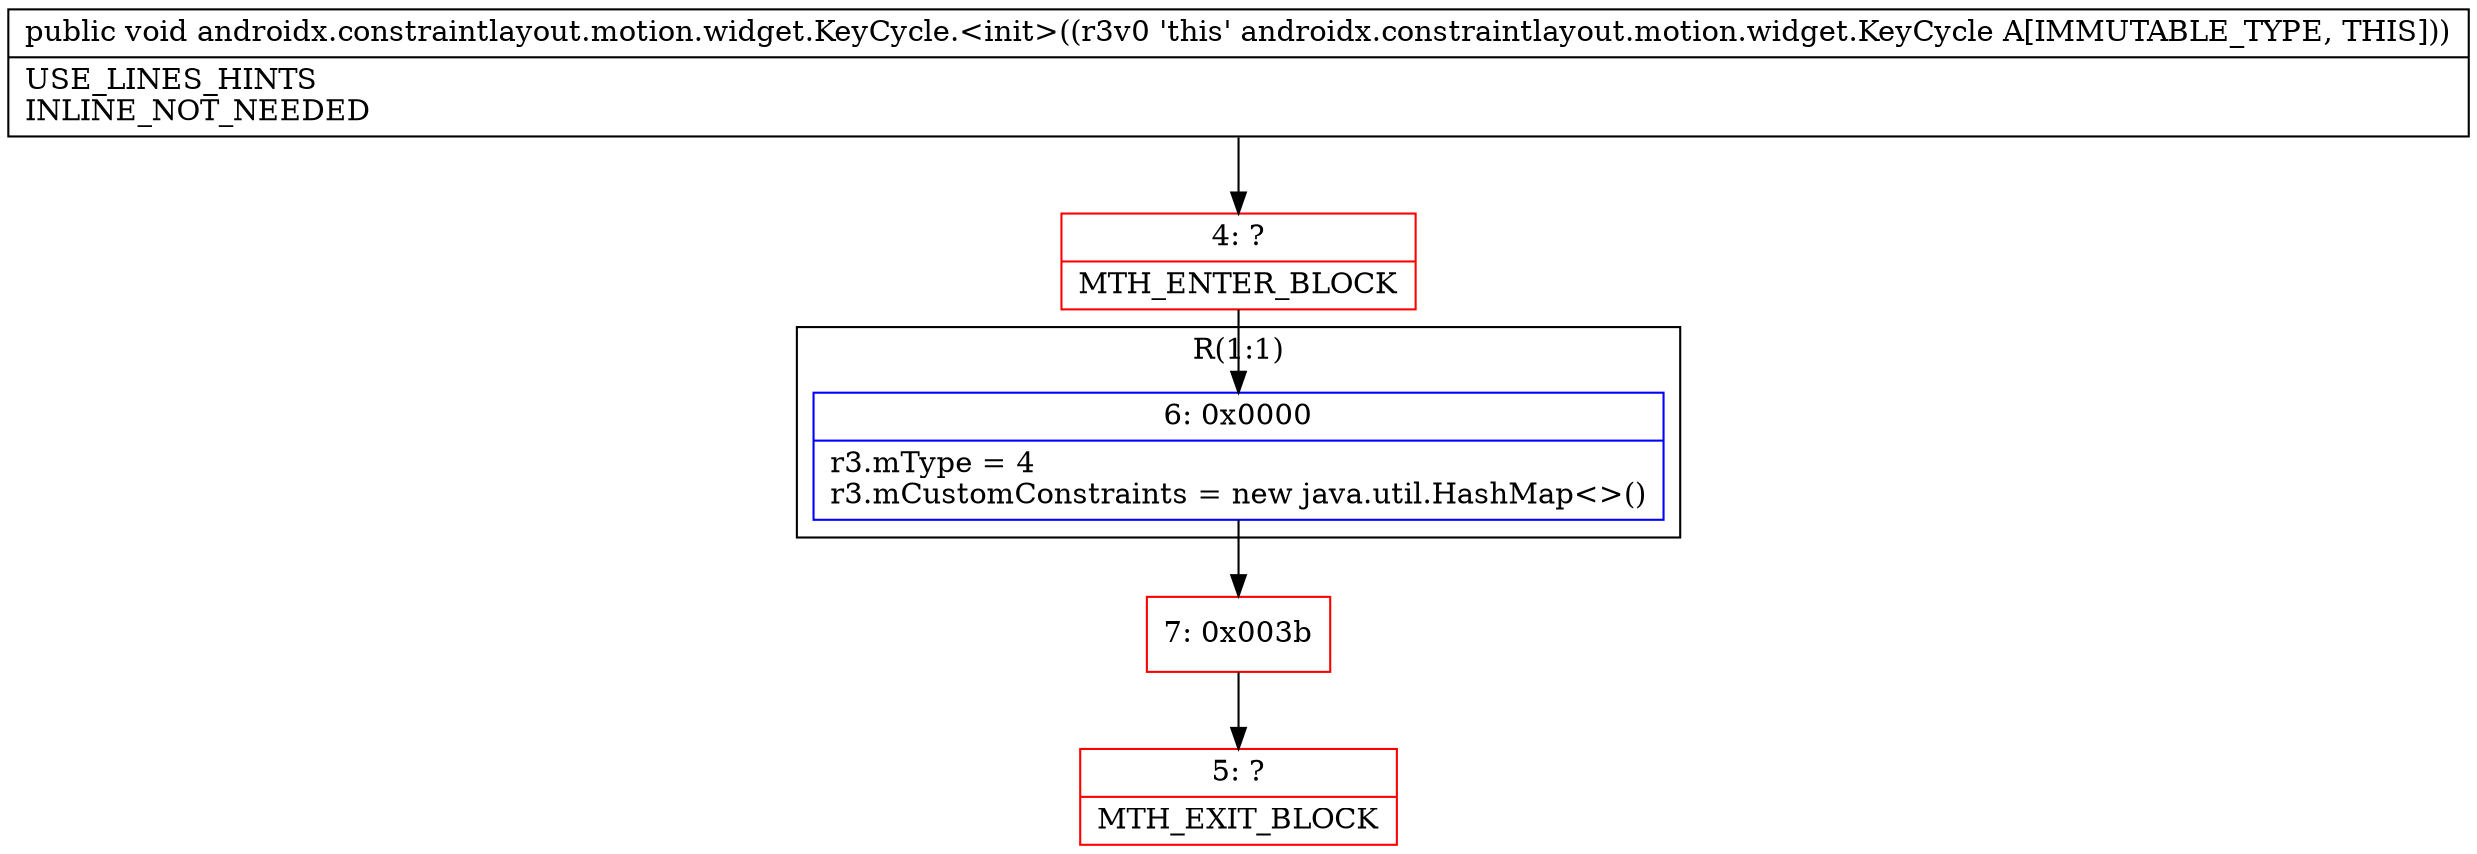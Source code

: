 digraph "CFG forandroidx.constraintlayout.motion.widget.KeyCycle.\<init\>()V" {
subgraph cluster_Region_441190956 {
label = "R(1:1)";
node [shape=record,color=blue];
Node_6 [shape=record,label="{6\:\ 0x0000|r3.mType = 4\lr3.mCustomConstraints = new java.util.HashMap\<\>()\l}"];
}
Node_4 [shape=record,color=red,label="{4\:\ ?|MTH_ENTER_BLOCK\l}"];
Node_7 [shape=record,color=red,label="{7\:\ 0x003b}"];
Node_5 [shape=record,color=red,label="{5\:\ ?|MTH_EXIT_BLOCK\l}"];
MethodNode[shape=record,label="{public void androidx.constraintlayout.motion.widget.KeyCycle.\<init\>((r3v0 'this' androidx.constraintlayout.motion.widget.KeyCycle A[IMMUTABLE_TYPE, THIS]))  | USE_LINES_HINTS\lINLINE_NOT_NEEDED\l}"];
MethodNode -> Node_4;Node_6 -> Node_7;
Node_4 -> Node_6;
Node_7 -> Node_5;
}

